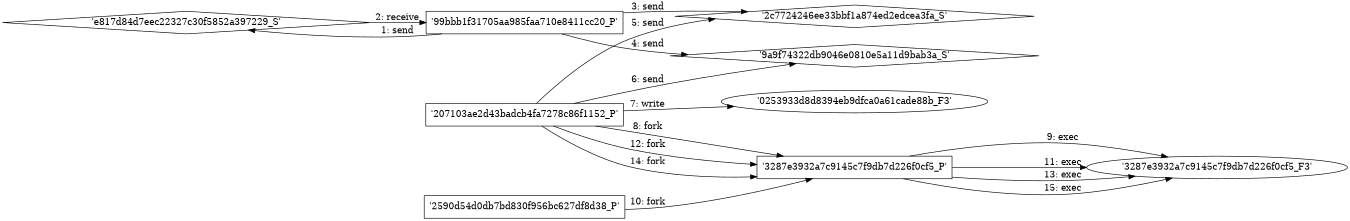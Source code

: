 digraph "D:\Learning\Paper\apt\基于CTI的攻击预警\Dataset\攻击图\ASGfromALLCTI\Android Malware Steals Uber Credentials and Covers Up the Heist Using Deep Links.dot" {
rankdir="LR"
size="9"
fixedsize="false"
splines="true"
nodesep=0.3
ranksep=0
fontsize=10
overlap="scalexy"
engine= "neato"
	"'e817d84d7eec22327c30f5852a397229_S'" [node_type=Socket shape=diamond]
	"'99bbb1f31705aa985faa710e8411cc20_P'" [node_type=Process shape=box]
	"'99bbb1f31705aa985faa710e8411cc20_P'" -> "'e817d84d7eec22327c30f5852a397229_S'" [label="1: send"]
	"'e817d84d7eec22327c30f5852a397229_S'" -> "'99bbb1f31705aa985faa710e8411cc20_P'" [label="2: receive"]
	"'2c7724246ee33bbf1a874ed2edcea3fa_S'" [node_type=Socket shape=diamond]
	"'99bbb1f31705aa985faa710e8411cc20_P'" [node_type=Process shape=box]
	"'99bbb1f31705aa985faa710e8411cc20_P'" -> "'2c7724246ee33bbf1a874ed2edcea3fa_S'" [label="3: send"]
	"'9a9f74322db9046e0810e5a11d9bab3a_S'" [node_type=Socket shape=diamond]
	"'99bbb1f31705aa985faa710e8411cc20_P'" [node_type=Process shape=box]
	"'99bbb1f31705aa985faa710e8411cc20_P'" -> "'9a9f74322db9046e0810e5a11d9bab3a_S'" [label="4: send"]
	"'2c7724246ee33bbf1a874ed2edcea3fa_S'" [node_type=Socket shape=diamond]
	"'207103ae2d43badcb4fa7278c86f1152_P'" [node_type=Process shape=box]
	"'207103ae2d43badcb4fa7278c86f1152_P'" -> "'2c7724246ee33bbf1a874ed2edcea3fa_S'" [label="5: send"]
	"'9a9f74322db9046e0810e5a11d9bab3a_S'" [node_type=Socket shape=diamond]
	"'207103ae2d43badcb4fa7278c86f1152_P'" [node_type=Process shape=box]
	"'207103ae2d43badcb4fa7278c86f1152_P'" -> "'9a9f74322db9046e0810e5a11d9bab3a_S'" [label="6: send"]
	"'0253933d8d8394eb9dfca0a61cade88b_F3'" [node_type=file shape=ellipse]
	"'207103ae2d43badcb4fa7278c86f1152_P'" [node_type=Process shape=box]
	"'207103ae2d43badcb4fa7278c86f1152_P'" -> "'0253933d8d8394eb9dfca0a61cade88b_F3'" [label="7: write"]
	"'207103ae2d43badcb4fa7278c86f1152_P'" [node_type=Process shape=box]
	"'3287e3932a7c9145c7f9db7d226f0cf5_P'" [node_type=Process shape=box]
	"'207103ae2d43badcb4fa7278c86f1152_P'" -> "'3287e3932a7c9145c7f9db7d226f0cf5_P'" [label="8: fork"]
	"'3287e3932a7c9145c7f9db7d226f0cf5_P'" [node_type=Process shape=box]
	"'3287e3932a7c9145c7f9db7d226f0cf5_F3'" [node_type=File shape=ellipse]
	"'3287e3932a7c9145c7f9db7d226f0cf5_P'" -> "'3287e3932a7c9145c7f9db7d226f0cf5_F3'" [label="9: exec"]
	"'2590d54d0db7bd830f956bc627df8d38_P'" [node_type=Process shape=box]
	"'3287e3932a7c9145c7f9db7d226f0cf5_P'" [node_type=Process shape=box]
	"'2590d54d0db7bd830f956bc627df8d38_P'" -> "'3287e3932a7c9145c7f9db7d226f0cf5_P'" [label="10: fork"]
	"'3287e3932a7c9145c7f9db7d226f0cf5_P'" [node_type=Process shape=box]
	"'3287e3932a7c9145c7f9db7d226f0cf5_F3'" [node_type=File shape=ellipse]
	"'3287e3932a7c9145c7f9db7d226f0cf5_P'" -> "'3287e3932a7c9145c7f9db7d226f0cf5_F3'" [label="11: exec"]
	"'207103ae2d43badcb4fa7278c86f1152_P'" [node_type=Process shape=box]
	"'3287e3932a7c9145c7f9db7d226f0cf5_P'" [node_type=Process shape=box]
	"'207103ae2d43badcb4fa7278c86f1152_P'" -> "'3287e3932a7c9145c7f9db7d226f0cf5_P'" [label="12: fork"]
	"'3287e3932a7c9145c7f9db7d226f0cf5_P'" [node_type=Process shape=box]
	"'3287e3932a7c9145c7f9db7d226f0cf5_F3'" [node_type=File shape=ellipse]
	"'3287e3932a7c9145c7f9db7d226f0cf5_P'" -> "'3287e3932a7c9145c7f9db7d226f0cf5_F3'" [label="13: exec"]
	"'207103ae2d43badcb4fa7278c86f1152_P'" [node_type=Process shape=box]
	"'3287e3932a7c9145c7f9db7d226f0cf5_P'" [node_type=Process shape=box]
	"'207103ae2d43badcb4fa7278c86f1152_P'" -> "'3287e3932a7c9145c7f9db7d226f0cf5_P'" [label="14: fork"]
	"'3287e3932a7c9145c7f9db7d226f0cf5_P'" [node_type=Process shape=box]
	"'3287e3932a7c9145c7f9db7d226f0cf5_F3'" [node_type=File shape=ellipse]
	"'3287e3932a7c9145c7f9db7d226f0cf5_P'" -> "'3287e3932a7c9145c7f9db7d226f0cf5_F3'" [label="15: exec"]
}

